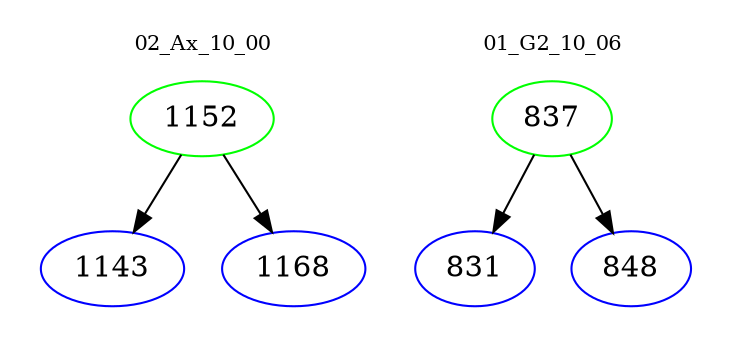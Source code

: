 digraph{
subgraph cluster_0 {
color = white
label = "02_Ax_10_00";
fontsize=10;
T0_1152 [label="1152", color="green"]
T0_1152 -> T0_1143 [color="black"]
T0_1143 [label="1143", color="blue"]
T0_1152 -> T0_1168 [color="black"]
T0_1168 [label="1168", color="blue"]
}
subgraph cluster_1 {
color = white
label = "01_G2_10_06";
fontsize=10;
T1_837 [label="837", color="green"]
T1_837 -> T1_831 [color="black"]
T1_831 [label="831", color="blue"]
T1_837 -> T1_848 [color="black"]
T1_848 [label="848", color="blue"]
}
}
